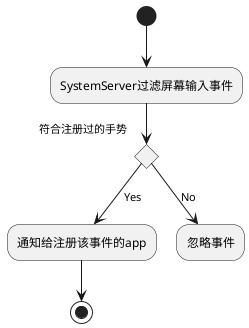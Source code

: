 @startuml
(*)  --> "SystemServer过滤屏幕输入事件"
If "符合注册过的手势" then
--> [Yes] "通知给注册该事件的app"
-->(*)
else
--> [No]"忽略事件"
Endif

@enduml